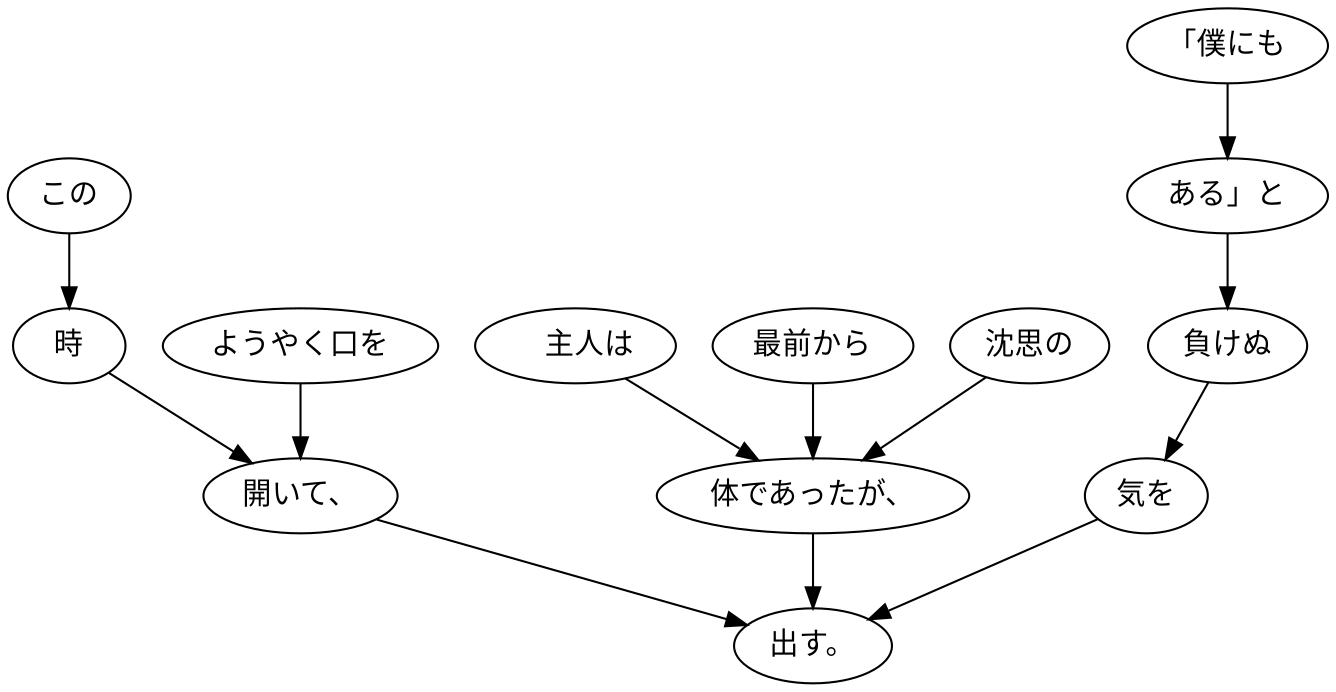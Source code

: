 digraph graph1153 {
	node0 [label="　主人は"];
	node1 [label="最前から"];
	node2 [label="沈思の"];
	node3 [label="体であったが、"];
	node4 [label="この"];
	node5 [label="時"];
	node6 [label="ようやく口を"];
	node7 [label="開いて、"];
	node8 [label="「僕にも"];
	node9 [label="ある」と"];
	node10 [label="負けぬ"];
	node11 [label="気を"];
	node12 [label="出す。"];
	node0 -> node3;
	node1 -> node3;
	node2 -> node3;
	node3 -> node12;
	node4 -> node5;
	node5 -> node7;
	node6 -> node7;
	node7 -> node12;
	node8 -> node9;
	node9 -> node10;
	node10 -> node11;
	node11 -> node12;
}
